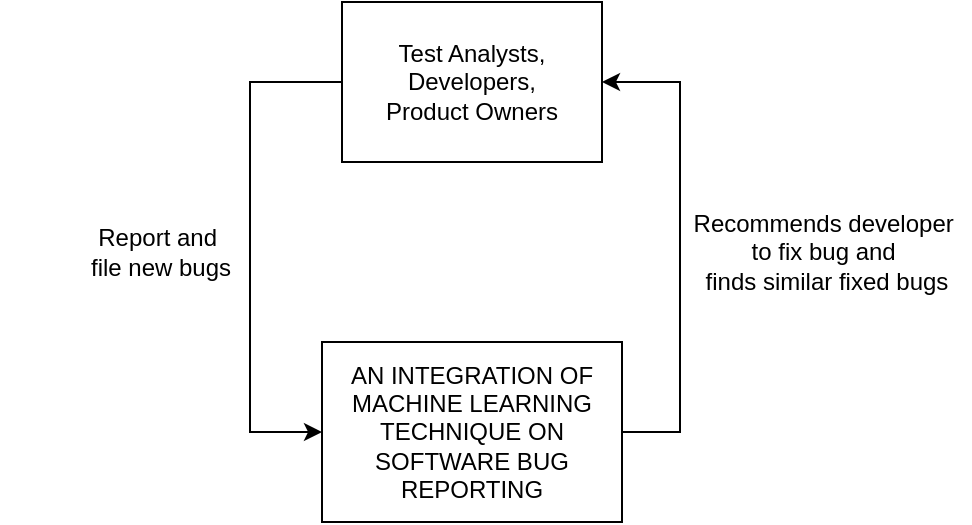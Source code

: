 <mxfile version="15.0.6" type="device"><diagram id="bbThKxeWtdNPEsutd1g3" name="Page-1"><mxGraphModel dx="960" dy="587" grid="0" gridSize="10" guides="1" tooltips="1" connect="1" arrows="1" fold="1" page="1" pageScale="1" pageWidth="3000" pageHeight="1100" math="0" shadow="0"><root><mxCell id="0"/><mxCell id="1" parent="0"/><mxCell id="L-osa4-i6ohvMTaodFhF-4" style="edgeStyle=orthogonalEdgeStyle;rounded=0;orthogonalLoop=1;jettySize=auto;html=1;entryX=0;entryY=0.5;entryDx=0;entryDy=0;exitX=0;exitY=0.5;exitDx=0;exitDy=0;" parent="1" source="L-osa4-i6ohvMTaodFhF-2" target="L-osa4-i6ohvMTaodFhF-3" edge="1"><mxGeometry relative="1" as="geometry"><Array as="points"><mxPoint x="334" y="170"/><mxPoint x="334" y="345"/></Array></mxGeometry></mxCell><mxCell id="L-osa4-i6ohvMTaodFhF-2" value="Test Analysts,&lt;br&gt;Developers,&lt;br&gt;Product Owners" style="whiteSpace=wrap;html=1;align=center;" parent="1" vertex="1"><mxGeometry x="380" y="130" width="130" height="80" as="geometry"/></mxCell><mxCell id="L-osa4-i6ohvMTaodFhF-3" value="AN INTEGRATION OF MACHINE LEARNING TECHNIQUE ON SOFTWARE BUG REPORTING" style="whiteSpace=wrap;html=1;align=center;" parent="1" vertex="1"><mxGeometry x="370" y="300" width="150" height="90" as="geometry"/></mxCell><mxCell id="L-osa4-i6ohvMTaodFhF-5" style="edgeStyle=orthogonalEdgeStyle;rounded=0;orthogonalLoop=1;jettySize=auto;html=1;entryX=1;entryY=0.5;entryDx=0;entryDy=0;exitX=1;exitY=0.5;exitDx=0;exitDy=0;endArrow=none;endFill=0;startArrow=classic;startFill=1;" parent="1" source="L-osa4-i6ohvMTaodFhF-2" target="L-osa4-i6ohvMTaodFhF-3" edge="1"><mxGeometry relative="1" as="geometry"><mxPoint x="390" y="180" as="sourcePoint"/><mxPoint x="380" y="355" as="targetPoint"/><Array as="points"><mxPoint x="549" y="170"/><mxPoint x="549" y="345"/></Array></mxGeometry></mxCell><mxCell id="L-osa4-i6ohvMTaodFhF-6" value="&lt;blockquote style=&quot;margin: 0 0 0 40px ; border: none ; padding: 0px&quot;&gt;Report and&amp;nbsp;&lt;/blockquote&gt;&lt;blockquote style=&quot;margin: 0 0 0 40px ; border: none ; padding: 0px&quot;&gt;file new bugs&lt;/blockquote&gt;" style="text;html=1;align=center;verticalAlign=middle;resizable=0;points=[];autosize=1;strokeColor=none;" parent="1" vertex="1"><mxGeometry x="209" y="239.5" width="120" height="31" as="geometry"/></mxCell><mxCell id="L-osa4-i6ohvMTaodFhF-7" value="&lt;blockquote style=&quot;margin: 0 0 0 40px ; border: none ; padding: 0px&quot;&gt;Recommends developer&amp;nbsp;&lt;/blockquote&gt;&lt;blockquote style=&quot;margin: 0 0 0 40px ; border: none ; padding: 0px&quot;&gt;to fix bug&amp;nbsp;&lt;span&gt;and&amp;nbsp;&lt;/span&gt;&lt;/blockquote&gt;&lt;blockquote style=&quot;margin: 0 0 0 40px ; border: none ; padding: 0px&quot;&gt;&lt;span&gt;finds similar fixed bugs&lt;/span&gt;&lt;/blockquote&gt;" style="text;html=1;align=center;verticalAlign=middle;resizable=0;points=[];autosize=1;strokeColor=none;" parent="1" vertex="1"><mxGeometry x="510" y="232.5" width="184" height="45" as="geometry"/></mxCell></root></mxGraphModel></diagram></mxfile>